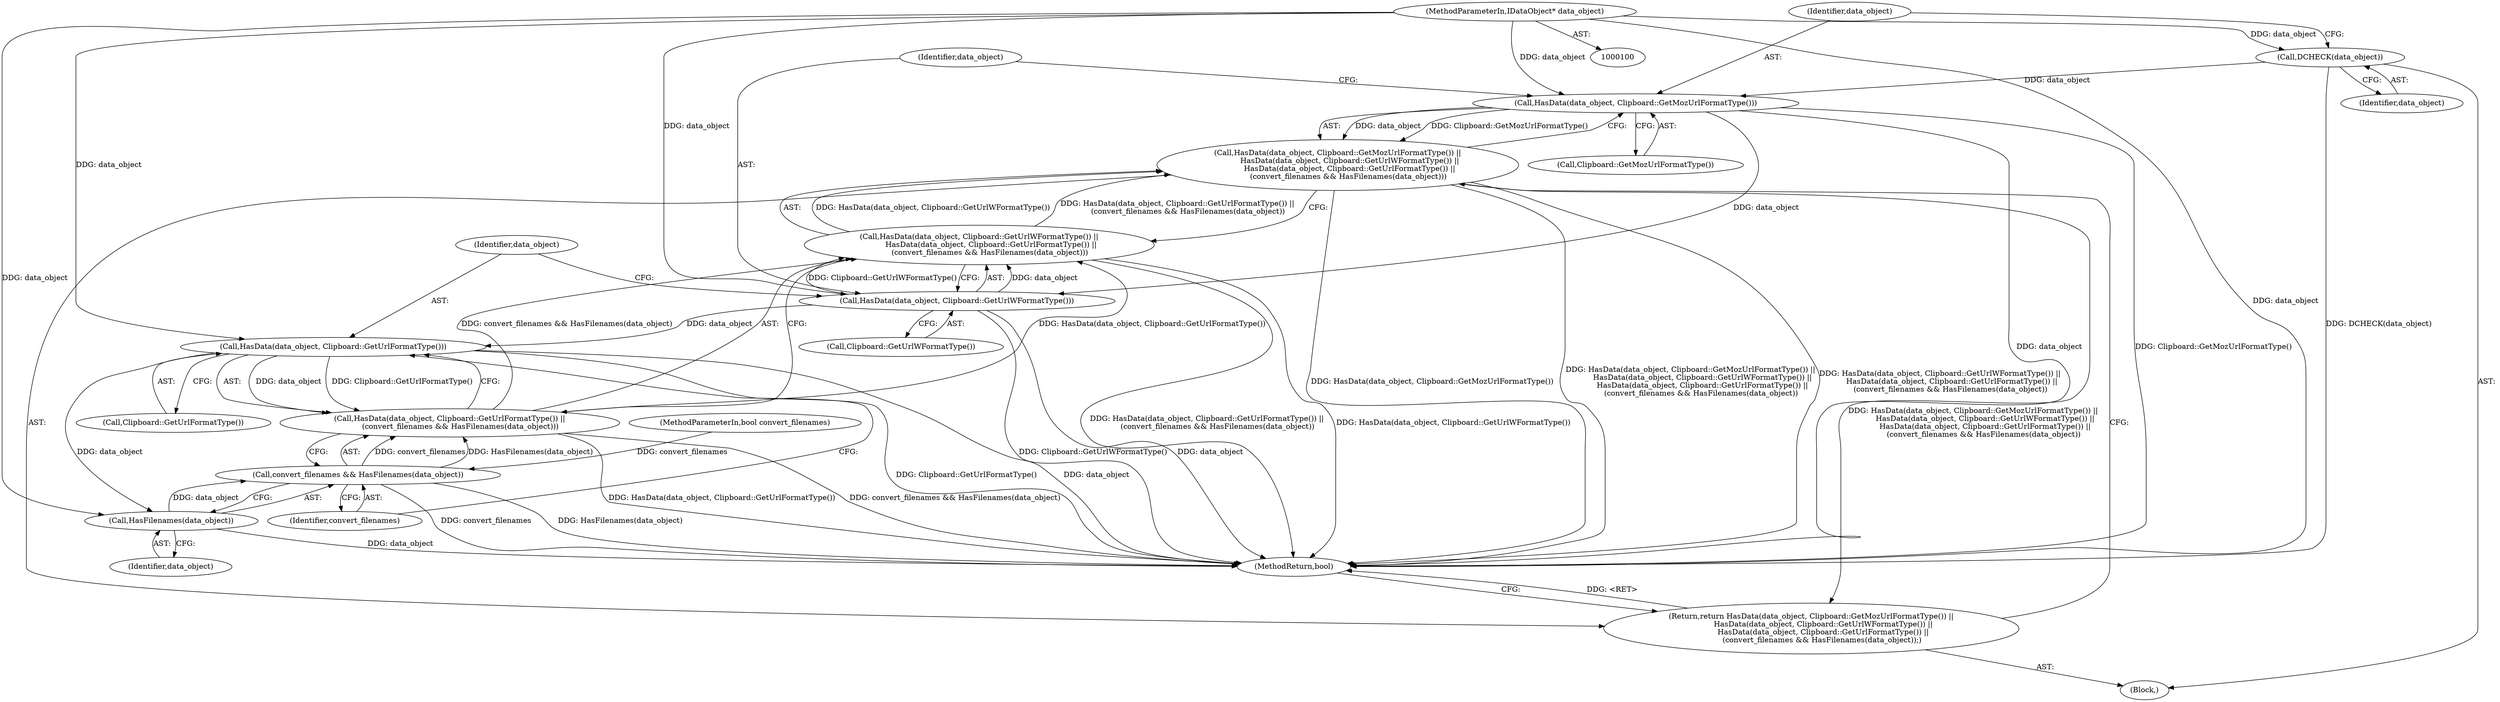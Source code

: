 digraph "0_Chrome_e93dc535728da259ec16d1c3cc393f80b25f64ae_10@pointer" {
"1000101" [label="(MethodParameterIn,IDataObject* data_object)"];
"1000104" [label="(Call,DCHECK(data_object))"];
"1000108" [label="(Call,HasData(data_object, Clipboard::GetMozUrlFormatType()))"];
"1000107" [label="(Call,HasData(data_object, Clipboard::GetMozUrlFormatType()) ||\n          HasData(data_object, Clipboard::GetUrlWFormatType()) ||\n          HasData(data_object, Clipboard::GetUrlFormatType()) ||\n         (convert_filenames && HasFilenames(data_object)))"];
"1000106" [label="(Return,return HasData(data_object, Clipboard::GetMozUrlFormatType()) ||\n          HasData(data_object, Clipboard::GetUrlWFormatType()) ||\n          HasData(data_object, Clipboard::GetUrlFormatType()) ||\n         (convert_filenames && HasFilenames(data_object));)"];
"1000112" [label="(Call,HasData(data_object, Clipboard::GetUrlWFormatType()))"];
"1000111" [label="(Call,HasData(data_object, Clipboard::GetUrlWFormatType()) ||\n          HasData(data_object, Clipboard::GetUrlFormatType()) ||\n         (convert_filenames && HasFilenames(data_object)))"];
"1000116" [label="(Call,HasData(data_object, Clipboard::GetUrlFormatType()))"];
"1000115" [label="(Call,HasData(data_object, Clipboard::GetUrlFormatType()) ||\n         (convert_filenames && HasFilenames(data_object)))"];
"1000121" [label="(Call,HasFilenames(data_object))"];
"1000119" [label="(Call,convert_filenames && HasFilenames(data_object))"];
"1000101" [label="(MethodParameterIn,IDataObject* data_object)"];
"1000112" [label="(Call,HasData(data_object, Clipboard::GetUrlWFormatType()))"];
"1000110" [label="(Call,Clipboard::GetMozUrlFormatType())"];
"1000117" [label="(Identifier,data_object)"];
"1000119" [label="(Call,convert_filenames && HasFilenames(data_object))"];
"1000109" [label="(Identifier,data_object)"];
"1000122" [label="(Identifier,data_object)"];
"1000113" [label="(Identifier,data_object)"];
"1000120" [label="(Identifier,convert_filenames)"];
"1000108" [label="(Call,HasData(data_object, Clipboard::GetMozUrlFormatType()))"];
"1000104" [label="(Call,DCHECK(data_object))"];
"1000107" [label="(Call,HasData(data_object, Clipboard::GetMozUrlFormatType()) ||\n          HasData(data_object, Clipboard::GetUrlWFormatType()) ||\n          HasData(data_object, Clipboard::GetUrlFormatType()) ||\n         (convert_filenames && HasFilenames(data_object)))"];
"1000116" [label="(Call,HasData(data_object, Clipboard::GetUrlFormatType()))"];
"1000118" [label="(Call,Clipboard::GetUrlFormatType())"];
"1000115" [label="(Call,HasData(data_object, Clipboard::GetUrlFormatType()) ||\n         (convert_filenames && HasFilenames(data_object)))"];
"1000121" [label="(Call,HasFilenames(data_object))"];
"1000114" [label="(Call,Clipboard::GetUrlWFormatType())"];
"1000106" [label="(Return,return HasData(data_object, Clipboard::GetMozUrlFormatType()) ||\n          HasData(data_object, Clipboard::GetUrlWFormatType()) ||\n          HasData(data_object, Clipboard::GetUrlFormatType()) ||\n         (convert_filenames && HasFilenames(data_object));)"];
"1000105" [label="(Identifier,data_object)"];
"1000123" [label="(MethodReturn,bool)"];
"1000103" [label="(Block,)"];
"1000102" [label="(MethodParameterIn,bool convert_filenames)"];
"1000111" [label="(Call,HasData(data_object, Clipboard::GetUrlWFormatType()) ||\n          HasData(data_object, Clipboard::GetUrlFormatType()) ||\n         (convert_filenames && HasFilenames(data_object)))"];
"1000101" -> "1000100"  [label="AST: "];
"1000101" -> "1000123"  [label="DDG: data_object"];
"1000101" -> "1000104"  [label="DDG: data_object"];
"1000101" -> "1000108"  [label="DDG: data_object"];
"1000101" -> "1000112"  [label="DDG: data_object"];
"1000101" -> "1000116"  [label="DDG: data_object"];
"1000101" -> "1000121"  [label="DDG: data_object"];
"1000104" -> "1000103"  [label="AST: "];
"1000104" -> "1000105"  [label="CFG: "];
"1000105" -> "1000104"  [label="AST: "];
"1000109" -> "1000104"  [label="CFG: "];
"1000104" -> "1000123"  [label="DDG: DCHECK(data_object)"];
"1000104" -> "1000108"  [label="DDG: data_object"];
"1000108" -> "1000107"  [label="AST: "];
"1000108" -> "1000110"  [label="CFG: "];
"1000109" -> "1000108"  [label="AST: "];
"1000110" -> "1000108"  [label="AST: "];
"1000113" -> "1000108"  [label="CFG: "];
"1000107" -> "1000108"  [label="CFG: "];
"1000108" -> "1000123"  [label="DDG: data_object"];
"1000108" -> "1000123"  [label="DDG: Clipboard::GetMozUrlFormatType()"];
"1000108" -> "1000107"  [label="DDG: data_object"];
"1000108" -> "1000107"  [label="DDG: Clipboard::GetMozUrlFormatType()"];
"1000108" -> "1000112"  [label="DDG: data_object"];
"1000107" -> "1000106"  [label="AST: "];
"1000107" -> "1000111"  [label="CFG: "];
"1000111" -> "1000107"  [label="AST: "];
"1000106" -> "1000107"  [label="CFG: "];
"1000107" -> "1000123"  [label="DDG: HasData(data_object, Clipboard::GetMozUrlFormatType())"];
"1000107" -> "1000123"  [label="DDG: HasData(data_object, Clipboard::GetMozUrlFormatType()) ||\n          HasData(data_object, Clipboard::GetUrlWFormatType()) ||\n          HasData(data_object, Clipboard::GetUrlFormatType()) ||\n         (convert_filenames && HasFilenames(data_object))"];
"1000107" -> "1000123"  [label="DDG: HasData(data_object, Clipboard::GetUrlWFormatType()) ||\n          HasData(data_object, Clipboard::GetUrlFormatType()) ||\n         (convert_filenames && HasFilenames(data_object))"];
"1000107" -> "1000106"  [label="DDG: HasData(data_object, Clipboard::GetMozUrlFormatType()) ||\n          HasData(data_object, Clipboard::GetUrlWFormatType()) ||\n          HasData(data_object, Clipboard::GetUrlFormatType()) ||\n         (convert_filenames && HasFilenames(data_object))"];
"1000111" -> "1000107"  [label="DDG: HasData(data_object, Clipboard::GetUrlWFormatType())"];
"1000111" -> "1000107"  [label="DDG: HasData(data_object, Clipboard::GetUrlFormatType()) ||\n         (convert_filenames && HasFilenames(data_object))"];
"1000106" -> "1000103"  [label="AST: "];
"1000123" -> "1000106"  [label="CFG: "];
"1000106" -> "1000123"  [label="DDG: <RET>"];
"1000112" -> "1000111"  [label="AST: "];
"1000112" -> "1000114"  [label="CFG: "];
"1000113" -> "1000112"  [label="AST: "];
"1000114" -> "1000112"  [label="AST: "];
"1000117" -> "1000112"  [label="CFG: "];
"1000111" -> "1000112"  [label="CFG: "];
"1000112" -> "1000123"  [label="DDG: Clipboard::GetUrlWFormatType()"];
"1000112" -> "1000123"  [label="DDG: data_object"];
"1000112" -> "1000111"  [label="DDG: data_object"];
"1000112" -> "1000111"  [label="DDG: Clipboard::GetUrlWFormatType()"];
"1000112" -> "1000116"  [label="DDG: data_object"];
"1000111" -> "1000115"  [label="CFG: "];
"1000115" -> "1000111"  [label="AST: "];
"1000111" -> "1000123"  [label="DDG: HasData(data_object, Clipboard::GetUrlFormatType()) ||\n         (convert_filenames && HasFilenames(data_object))"];
"1000111" -> "1000123"  [label="DDG: HasData(data_object, Clipboard::GetUrlWFormatType())"];
"1000115" -> "1000111"  [label="DDG: HasData(data_object, Clipboard::GetUrlFormatType())"];
"1000115" -> "1000111"  [label="DDG: convert_filenames && HasFilenames(data_object)"];
"1000116" -> "1000115"  [label="AST: "];
"1000116" -> "1000118"  [label="CFG: "];
"1000117" -> "1000116"  [label="AST: "];
"1000118" -> "1000116"  [label="AST: "];
"1000120" -> "1000116"  [label="CFG: "];
"1000115" -> "1000116"  [label="CFG: "];
"1000116" -> "1000123"  [label="DDG: data_object"];
"1000116" -> "1000123"  [label="DDG: Clipboard::GetUrlFormatType()"];
"1000116" -> "1000115"  [label="DDG: data_object"];
"1000116" -> "1000115"  [label="DDG: Clipboard::GetUrlFormatType()"];
"1000116" -> "1000121"  [label="DDG: data_object"];
"1000115" -> "1000119"  [label="CFG: "];
"1000119" -> "1000115"  [label="AST: "];
"1000115" -> "1000123"  [label="DDG: convert_filenames && HasFilenames(data_object)"];
"1000115" -> "1000123"  [label="DDG: HasData(data_object, Clipboard::GetUrlFormatType())"];
"1000119" -> "1000115"  [label="DDG: convert_filenames"];
"1000119" -> "1000115"  [label="DDG: HasFilenames(data_object)"];
"1000121" -> "1000119"  [label="AST: "];
"1000121" -> "1000122"  [label="CFG: "];
"1000122" -> "1000121"  [label="AST: "];
"1000119" -> "1000121"  [label="CFG: "];
"1000121" -> "1000123"  [label="DDG: data_object"];
"1000121" -> "1000119"  [label="DDG: data_object"];
"1000119" -> "1000120"  [label="CFG: "];
"1000120" -> "1000119"  [label="AST: "];
"1000119" -> "1000123"  [label="DDG: HasFilenames(data_object)"];
"1000119" -> "1000123"  [label="DDG: convert_filenames"];
"1000102" -> "1000119"  [label="DDG: convert_filenames"];
}
